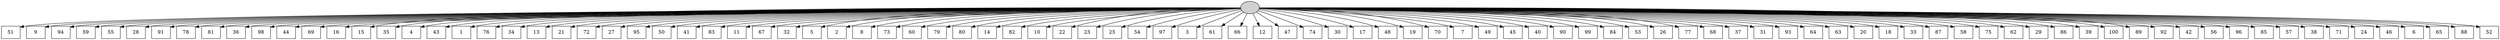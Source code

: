 digraph G {
0[style=filled, fillcolor=grey82, label=""];
1[shape=box,style=filled, fillcolor=white,label="51\n"];
2[shape=box,style=filled, fillcolor=white,label="9\n"];
3[shape=box,style=filled, fillcolor=white,label="94\n"];
4[shape=box,style=filled, fillcolor=white,label="59\n"];
5[shape=box,style=filled, fillcolor=white,label="55\n"];
6[shape=box,style=filled, fillcolor=white,label="28\n"];
7[shape=box,style=filled, fillcolor=white,label="91\n"];
8[shape=box,style=filled, fillcolor=white,label="78\n"];
9[shape=box,style=filled, fillcolor=white,label="81\n"];
10[shape=box,style=filled, fillcolor=white,label="36\n"];
11[shape=box,style=filled, fillcolor=white,label="98\n"];
12[shape=box,style=filled, fillcolor=white,label="44\n"];
13[shape=box,style=filled, fillcolor=white,label="69\n"];
14[shape=box,style=filled, fillcolor=white,label="16\n"];
15[shape=box,style=filled, fillcolor=white,label="15\n"];
16[shape=box,style=filled, fillcolor=white,label="35\n"];
17[shape=box,style=filled, fillcolor=white,label="4\n"];
18[shape=box,style=filled, fillcolor=white,label="43\n"];
19[shape=box,style=filled, fillcolor=white,label="1\n"];
20[shape=box,style=filled, fillcolor=white,label="76\n"];
21[shape=box,style=filled, fillcolor=white,label="34\n"];
22[shape=box,style=filled, fillcolor=white,label="13\n"];
23[shape=box,style=filled, fillcolor=white,label="21\n"];
24[shape=box,style=filled, fillcolor=white,label="72\n"];
25[shape=box,style=filled, fillcolor=white,label="27\n"];
26[shape=box,style=filled, fillcolor=white,label="95\n"];
27[shape=box,style=filled, fillcolor=white,label="50\n"];
28[shape=box,style=filled, fillcolor=white,label="41\n"];
29[shape=box,style=filled, fillcolor=white,label="83\n"];
30[shape=box,style=filled, fillcolor=white,label="11\n"];
31[shape=box,style=filled, fillcolor=white,label="67\n"];
32[shape=box,style=filled, fillcolor=white,label="32\n"];
33[shape=box,style=filled, fillcolor=white,label="5\n"];
34[shape=box,style=filled, fillcolor=white,label="2\n"];
35[shape=box,style=filled, fillcolor=white,label="8\n"];
36[shape=box,style=filled, fillcolor=white,label="73\n"];
37[shape=box,style=filled, fillcolor=white,label="60\n"];
38[shape=box,style=filled, fillcolor=white,label="79\n"];
39[shape=box,style=filled, fillcolor=white,label="80\n"];
40[shape=box,style=filled, fillcolor=white,label="14\n"];
41[shape=box,style=filled, fillcolor=white,label="82\n"];
42[shape=box,style=filled, fillcolor=white,label="10\n"];
43[shape=box,style=filled, fillcolor=white,label="22\n"];
44[shape=box,style=filled, fillcolor=white,label="23\n"];
45[shape=box,style=filled, fillcolor=white,label="25\n"];
46[shape=box,style=filled, fillcolor=white,label="54\n"];
47[shape=box,style=filled, fillcolor=white,label="97\n"];
48[shape=box,style=filled, fillcolor=white,label="3\n"];
49[shape=box,style=filled, fillcolor=white,label="61\n"];
50[shape=box,style=filled, fillcolor=white,label="66\n"];
51[shape=box,style=filled, fillcolor=white,label="12\n"];
52[shape=box,style=filled, fillcolor=white,label="47\n"];
53[shape=box,style=filled, fillcolor=white,label="74\n"];
54[shape=box,style=filled, fillcolor=white,label="30\n"];
55[shape=box,style=filled, fillcolor=white,label="17\n"];
56[shape=box,style=filled, fillcolor=white,label="48\n"];
57[shape=box,style=filled, fillcolor=white,label="19\n"];
58[shape=box,style=filled, fillcolor=white,label="70\n"];
59[shape=box,style=filled, fillcolor=white,label="7\n"];
60[shape=box,style=filled, fillcolor=white,label="49\n"];
61[shape=box,style=filled, fillcolor=white,label="45\n"];
62[shape=box,style=filled, fillcolor=white,label="40\n"];
63[shape=box,style=filled, fillcolor=white,label="90\n"];
64[shape=box,style=filled, fillcolor=white,label="99\n"];
65[shape=box,style=filled, fillcolor=white,label="84\n"];
66[shape=box,style=filled, fillcolor=white,label="53\n"];
67[shape=box,style=filled, fillcolor=white,label="26\n"];
68[shape=box,style=filled, fillcolor=white,label="77\n"];
69[shape=box,style=filled, fillcolor=white,label="68\n"];
70[shape=box,style=filled, fillcolor=white,label="37\n"];
71[shape=box,style=filled, fillcolor=white,label="31\n"];
72[shape=box,style=filled, fillcolor=white,label="93\n"];
73[shape=box,style=filled, fillcolor=white,label="64\n"];
74[shape=box,style=filled, fillcolor=white,label="63\n"];
75[shape=box,style=filled, fillcolor=white,label="20\n"];
76[shape=box,style=filled, fillcolor=white,label="18\n"];
77[shape=box,style=filled, fillcolor=white,label="33\n"];
78[shape=box,style=filled, fillcolor=white,label="87\n"];
79[shape=box,style=filled, fillcolor=white,label="58\n"];
80[shape=box,style=filled, fillcolor=white,label="75\n"];
81[shape=box,style=filled, fillcolor=white,label="62\n"];
82[shape=box,style=filled, fillcolor=white,label="29\n"];
83[shape=box,style=filled, fillcolor=white,label="86\n"];
84[shape=box,style=filled, fillcolor=white,label="39\n"];
85[shape=box,style=filled, fillcolor=white,label="100\n"];
86[shape=box,style=filled, fillcolor=white,label="89\n"];
87[shape=box,style=filled, fillcolor=white,label="92\n"];
88[shape=box,style=filled, fillcolor=white,label="42\n"];
89[shape=box,style=filled, fillcolor=white,label="56\n"];
90[shape=box,style=filled, fillcolor=white,label="96\n"];
91[shape=box,style=filled, fillcolor=white,label="85\n"];
92[shape=box,style=filled, fillcolor=white,label="57\n"];
93[shape=box,style=filled, fillcolor=white,label="38\n"];
94[shape=box,style=filled, fillcolor=white,label="71\n"];
95[shape=box,style=filled, fillcolor=white,label="24\n"];
96[shape=box,style=filled, fillcolor=white,label="46\n"];
97[shape=box,style=filled, fillcolor=white,label="6\n"];
98[shape=box,style=filled, fillcolor=white,label="65\n"];
99[shape=box,style=filled, fillcolor=white,label="88\n"];
100[shape=box,style=filled, fillcolor=white,label="52\n"];
0->1 ;
0->2 ;
0->3 ;
0->4 ;
0->5 ;
0->6 ;
0->7 ;
0->8 ;
0->9 ;
0->10 ;
0->11 ;
0->12 ;
0->13 ;
0->14 ;
0->15 ;
0->16 ;
0->17 ;
0->18 ;
0->19 ;
0->20 ;
0->21 ;
0->22 ;
0->23 ;
0->24 ;
0->25 ;
0->26 ;
0->27 ;
0->28 ;
0->29 ;
0->30 ;
0->31 ;
0->32 ;
0->33 ;
0->34 ;
0->35 ;
0->36 ;
0->37 ;
0->38 ;
0->39 ;
0->40 ;
0->41 ;
0->42 ;
0->43 ;
0->44 ;
0->45 ;
0->46 ;
0->47 ;
0->48 ;
0->49 ;
0->50 ;
0->51 ;
0->52 ;
0->53 ;
0->54 ;
0->55 ;
0->56 ;
0->57 ;
0->58 ;
0->59 ;
0->60 ;
0->61 ;
0->62 ;
0->63 ;
0->64 ;
0->65 ;
0->66 ;
0->67 ;
0->68 ;
0->69 ;
0->70 ;
0->71 ;
0->72 ;
0->73 ;
0->74 ;
0->75 ;
0->76 ;
0->77 ;
0->78 ;
0->79 ;
0->80 ;
0->81 ;
0->82 ;
0->83 ;
0->84 ;
0->85 ;
0->86 ;
0->87 ;
0->88 ;
0->89 ;
0->90 ;
0->91 ;
0->92 ;
0->93 ;
0->94 ;
0->95 ;
0->96 ;
0->97 ;
0->98 ;
0->99 ;
0->100 ;
}
